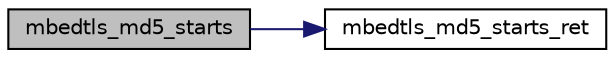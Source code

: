 digraph "mbedtls_md5_starts"
{
 // LATEX_PDF_SIZE
  edge [fontname="Helvetica",fontsize="10",labelfontname="Helvetica",labelfontsize="10"];
  node [fontname="Helvetica",fontsize="10",shape=record];
  rankdir="LR";
  Node1 [label="mbedtls_md5_starts",height=0.2,width=0.4,color="black", fillcolor="grey75", style="filled", fontcolor="black",tooltip="MD5 context setup."];
  Node1 -> Node2 [color="midnightblue",fontsize="10",style="solid",fontname="Helvetica"];
  Node2 [label="mbedtls_md5_starts_ret",height=0.2,width=0.4,color="black", fillcolor="white", style="filled",URL="$d7/d6c/md5_8c.html#abac694564e25de21e33a090184f223fc",tooltip="MD5 context setup."];
}
